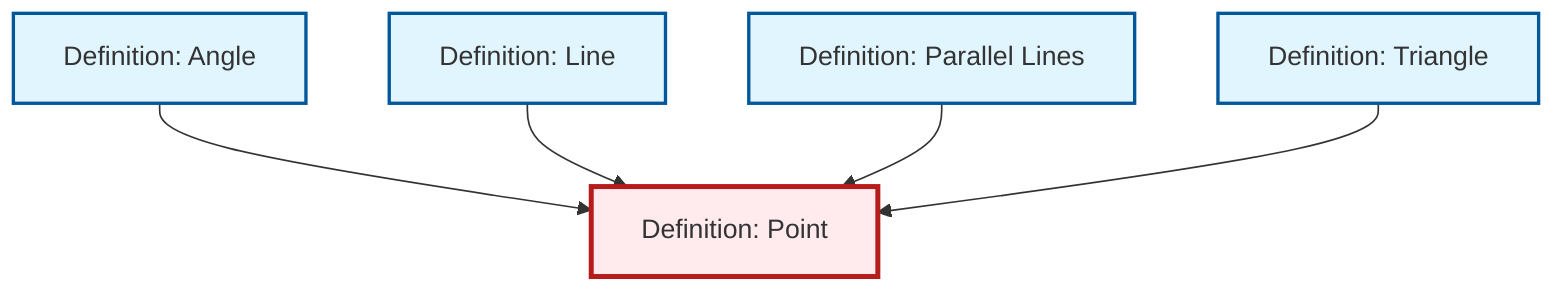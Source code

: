 graph TD
    classDef definition fill:#e1f5fe,stroke:#01579b,stroke-width:2px
    classDef theorem fill:#f3e5f5,stroke:#4a148c,stroke-width:2px
    classDef axiom fill:#fff3e0,stroke:#e65100,stroke-width:2px
    classDef example fill:#e8f5e9,stroke:#1b5e20,stroke-width:2px
    classDef current fill:#ffebee,stroke:#b71c1c,stroke-width:3px
    def-angle["Definition: Angle"]:::definition
    def-line["Definition: Line"]:::definition
    def-triangle["Definition: Triangle"]:::definition
    def-point["Definition: Point"]:::definition
    def-parallel["Definition: Parallel Lines"]:::definition
    def-angle --> def-point
    def-line --> def-point
    def-parallel --> def-point
    def-triangle --> def-point
    class def-point current